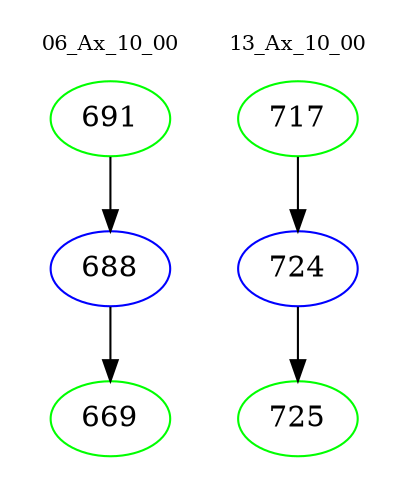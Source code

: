 digraph{
subgraph cluster_0 {
color = white
label = "06_Ax_10_00";
fontsize=10;
T0_691 [label="691", color="green"]
T0_691 -> T0_688 [color="black"]
T0_688 [label="688", color="blue"]
T0_688 -> T0_669 [color="black"]
T0_669 [label="669", color="green"]
}
subgraph cluster_1 {
color = white
label = "13_Ax_10_00";
fontsize=10;
T1_717 [label="717", color="green"]
T1_717 -> T1_724 [color="black"]
T1_724 [label="724", color="blue"]
T1_724 -> T1_725 [color="black"]
T1_725 [label="725", color="green"]
}
}
